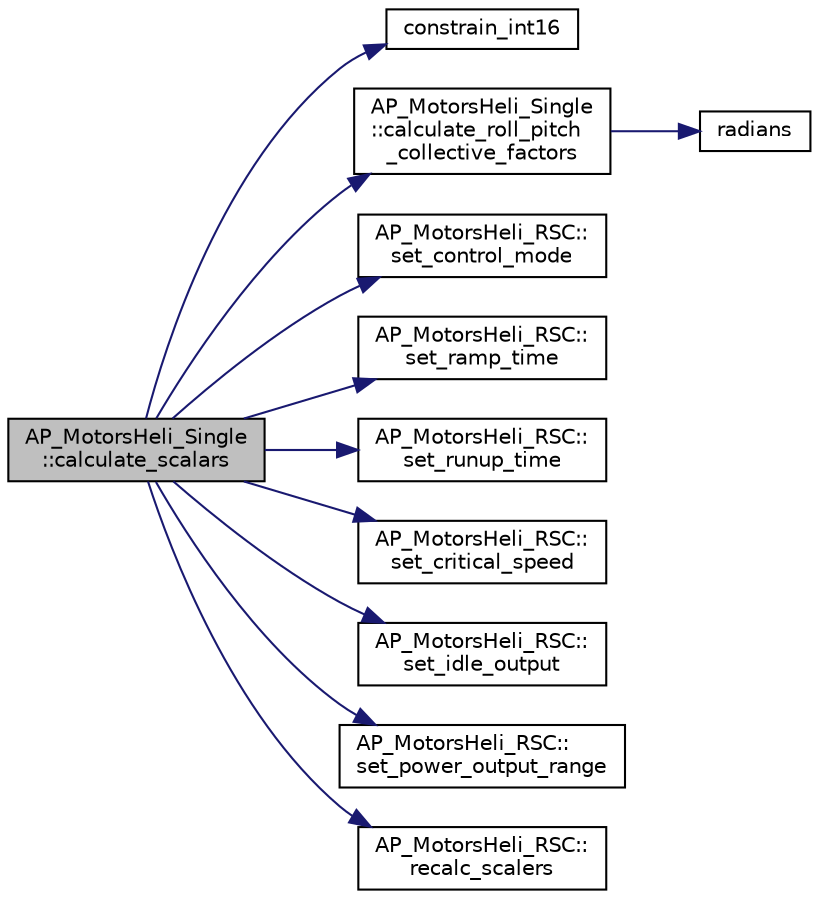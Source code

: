 digraph "AP_MotorsHeli_Single::calculate_scalars"
{
 // INTERACTIVE_SVG=YES
  edge [fontname="Helvetica",fontsize="10",labelfontname="Helvetica",labelfontsize="10"];
  node [fontname="Helvetica",fontsize="10",shape=record];
  rankdir="LR";
  Node1 [label="AP_MotorsHeli_Single\l::calculate_scalars",height=0.2,width=0.4,color="black", fillcolor="grey75", style="filled", fontcolor="black"];
  Node1 -> Node2 [color="midnightblue",fontsize="10",style="solid",fontname="Helvetica"];
  Node2 [label="constrain_int16",height=0.2,width=0.4,color="black", fillcolor="white", style="filled",URL="$AP__Math_8h.html#abd026c0672c617e3092c9b3e1fcb847f"];
  Node1 -> Node3 [color="midnightblue",fontsize="10",style="solid",fontname="Helvetica"];
  Node3 [label="AP_MotorsHeli_Single\l::calculate_roll_pitch\l_collective_factors",height=0.2,width=0.4,color="black", fillcolor="white", style="filled",URL="$classAP__MotorsHeli__Single.html#ae4c3ec70ad430471cec30935be382274"];
  Node3 -> Node4 [color="midnightblue",fontsize="10",style="solid",fontname="Helvetica"];
  Node4 [label="radians",height=0.2,width=0.4,color="black", fillcolor="white", style="filled",URL="$AP__Math_8h.html#a75b14352ec1c95a8276af9a0813cfdc3"];
  Node1 -> Node5 [color="midnightblue",fontsize="10",style="solid",fontname="Helvetica"];
  Node5 [label="AP_MotorsHeli_RSC::\lset_control_mode",height=0.2,width=0.4,color="black", fillcolor="white", style="filled",URL="$classAP__MotorsHeli__RSC.html#ace1311fec7bf1c155d5a50db0f6d2c53"];
  Node1 -> Node6 [color="midnightblue",fontsize="10",style="solid",fontname="Helvetica"];
  Node6 [label="AP_MotorsHeli_RSC::\lset_ramp_time",height=0.2,width=0.4,color="black", fillcolor="white", style="filled",URL="$classAP__MotorsHeli__RSC.html#aebdd1e8a17dde4d2bab170c8ebd8532c"];
  Node1 -> Node7 [color="midnightblue",fontsize="10",style="solid",fontname="Helvetica"];
  Node7 [label="AP_MotorsHeli_RSC::\lset_runup_time",height=0.2,width=0.4,color="black", fillcolor="white", style="filled",URL="$classAP__MotorsHeli__RSC.html#aa5d4bbc71b96eeeff793eb3b2ccf60b9"];
  Node1 -> Node8 [color="midnightblue",fontsize="10",style="solid",fontname="Helvetica"];
  Node8 [label="AP_MotorsHeli_RSC::\lset_critical_speed",height=0.2,width=0.4,color="black", fillcolor="white", style="filled",URL="$classAP__MotorsHeli__RSC.html#a40ecb00483111a0d3112f8a36905d6d4"];
  Node1 -> Node9 [color="midnightblue",fontsize="10",style="solid",fontname="Helvetica"];
  Node9 [label="AP_MotorsHeli_RSC::\lset_idle_output",height=0.2,width=0.4,color="black", fillcolor="white", style="filled",URL="$classAP__MotorsHeli__RSC.html#aecbf635d355b36fb656da440b5cc795a"];
  Node1 -> Node10 [color="midnightblue",fontsize="10",style="solid",fontname="Helvetica"];
  Node10 [label="AP_MotorsHeli_RSC::\lset_power_output_range",height=0.2,width=0.4,color="black", fillcolor="white", style="filled",URL="$classAP__MotorsHeli__RSC.html#adaaaa032a84d5239ab4d4d0361916dcf"];
  Node1 -> Node11 [color="midnightblue",fontsize="10",style="solid",fontname="Helvetica"];
  Node11 [label="AP_MotorsHeli_RSC::\lrecalc_scalers",height=0.2,width=0.4,color="black", fillcolor="white", style="filled",URL="$classAP__MotorsHeli__RSC.html#abfe3745050f99a05463bf0c5d72f1992"];
}

